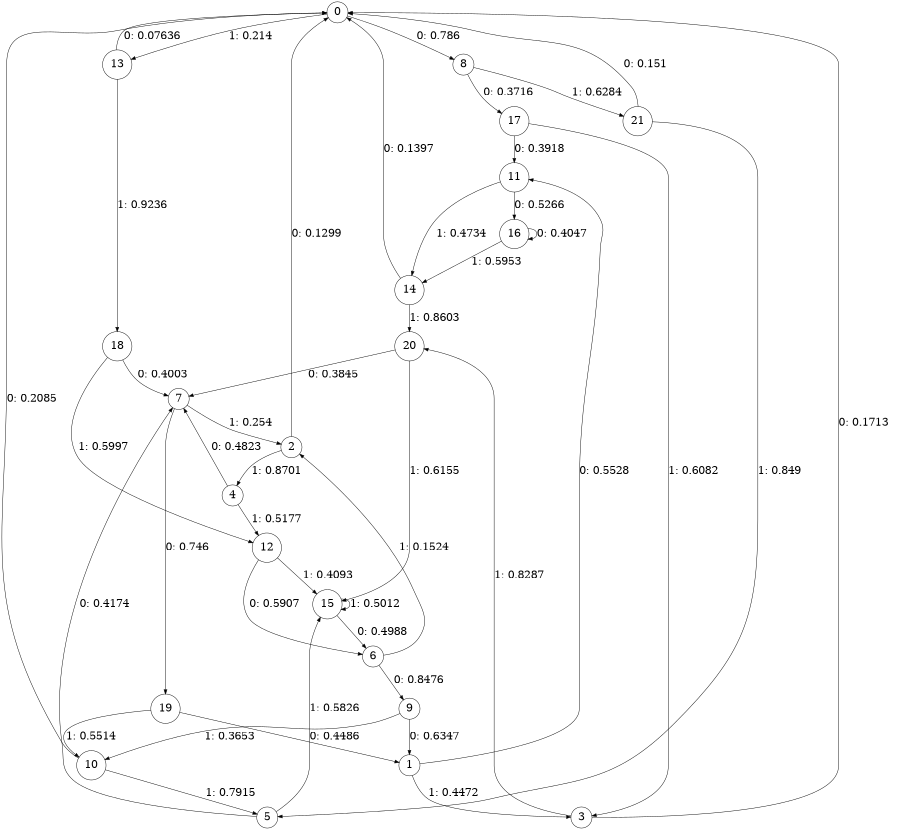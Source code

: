 digraph "ch2randomL5" {
size = "6,8.5";
ratio = "fill";
node [shape = circle];
node [fontsize = 24];
edge [fontsize = 24];
0 -> 8 [label = "0: 0.786    "];
0 -> 13 [label = "1: 0.214    "];
1 -> 11 [label = "0: 0.5528   "];
1 -> 3 [label = "1: 0.4472   "];
2 -> 0 [label = "0: 0.1299   "];
2 -> 4 [label = "1: 0.8701   "];
3 -> 0 [label = "0: 0.1713   "];
3 -> 20 [label = "1: 0.8287   "];
4 -> 7 [label = "0: 0.4823   "];
4 -> 12 [label = "1: 0.5177   "];
5 -> 7 [label = "0: 0.4174   "];
5 -> 15 [label = "1: 0.5826   "];
6 -> 9 [label = "0: 0.8476   "];
6 -> 2 [label = "1: 0.1524   "];
7 -> 19 [label = "0: 0.746    "];
7 -> 2 [label = "1: 0.254    "];
8 -> 17 [label = "0: 0.3716   "];
8 -> 21 [label = "1: 0.6284   "];
9 -> 1 [label = "0: 0.6347   "];
9 -> 10 [label = "1: 0.3653   "];
10 -> 0 [label = "0: 0.2085   "];
10 -> 5 [label = "1: 0.7915   "];
11 -> 16 [label = "0: 0.5266   "];
11 -> 14 [label = "1: 0.4734   "];
12 -> 6 [label = "0: 0.5907   "];
12 -> 15 [label = "1: 0.4093   "];
13 -> 0 [label = "0: 0.07636  "];
13 -> 18 [label = "1: 0.9236   "];
14 -> 0 [label = "0: 0.1397   "];
14 -> 20 [label = "1: 0.8603   "];
15 -> 6 [label = "0: 0.4988   "];
15 -> 15 [label = "1: 0.5012   "];
16 -> 16 [label = "0: 0.4047   "];
16 -> 14 [label = "1: 0.5953   "];
17 -> 11 [label = "0: 0.3918   "];
17 -> 3 [label = "1: 0.6082   "];
18 -> 7 [label = "0: 0.4003   "];
18 -> 12 [label = "1: 0.5997   "];
19 -> 1 [label = "0: 0.4486   "];
19 -> 10 [label = "1: 0.5514   "];
20 -> 7 [label = "0: 0.3845   "];
20 -> 15 [label = "1: 0.6155   "];
21 -> 0 [label = "0: 0.151    "];
21 -> 5 [label = "1: 0.849    "];
}